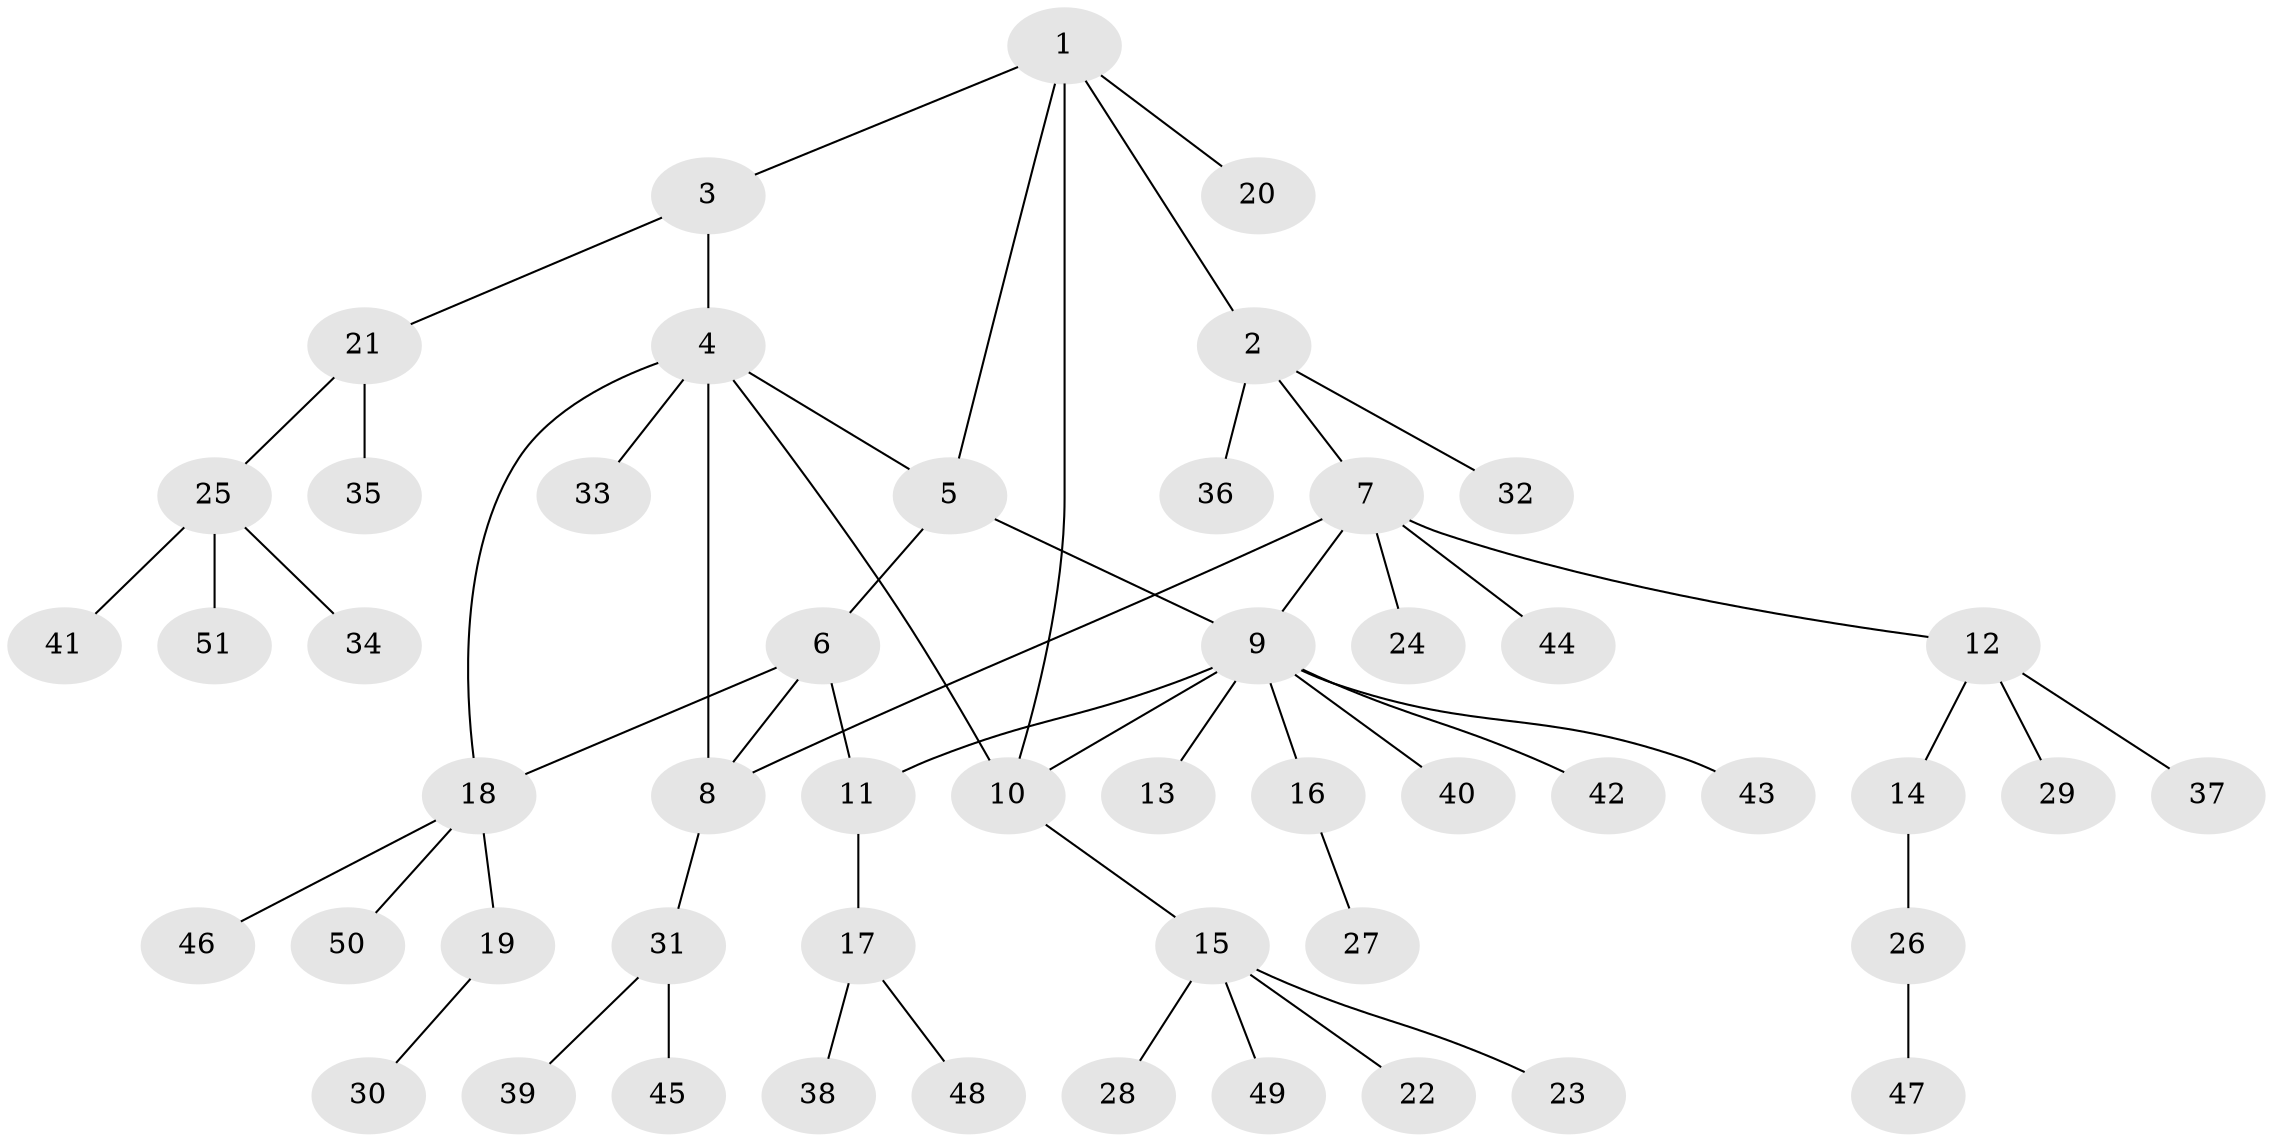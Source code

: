 // Generated by graph-tools (version 1.1) at 2025/26/03/09/25 03:26:43]
// undirected, 51 vertices, 58 edges
graph export_dot {
graph [start="1"]
  node [color=gray90,style=filled];
  1;
  2;
  3;
  4;
  5;
  6;
  7;
  8;
  9;
  10;
  11;
  12;
  13;
  14;
  15;
  16;
  17;
  18;
  19;
  20;
  21;
  22;
  23;
  24;
  25;
  26;
  27;
  28;
  29;
  30;
  31;
  32;
  33;
  34;
  35;
  36;
  37;
  38;
  39;
  40;
  41;
  42;
  43;
  44;
  45;
  46;
  47;
  48;
  49;
  50;
  51;
  1 -- 2;
  1 -- 3;
  1 -- 5;
  1 -- 10;
  1 -- 20;
  2 -- 7;
  2 -- 32;
  2 -- 36;
  3 -- 4;
  3 -- 21;
  4 -- 5;
  4 -- 8;
  4 -- 10;
  4 -- 18;
  4 -- 33;
  5 -- 6;
  5 -- 9;
  6 -- 8;
  6 -- 11;
  6 -- 18;
  7 -- 8;
  7 -- 9;
  7 -- 12;
  7 -- 24;
  7 -- 44;
  8 -- 31;
  9 -- 10;
  9 -- 11;
  9 -- 13;
  9 -- 16;
  9 -- 40;
  9 -- 42;
  9 -- 43;
  10 -- 15;
  11 -- 17;
  12 -- 14;
  12 -- 29;
  12 -- 37;
  14 -- 26;
  15 -- 22;
  15 -- 23;
  15 -- 28;
  15 -- 49;
  16 -- 27;
  17 -- 38;
  17 -- 48;
  18 -- 19;
  18 -- 46;
  18 -- 50;
  19 -- 30;
  21 -- 25;
  21 -- 35;
  25 -- 34;
  25 -- 41;
  25 -- 51;
  26 -- 47;
  31 -- 39;
  31 -- 45;
}
